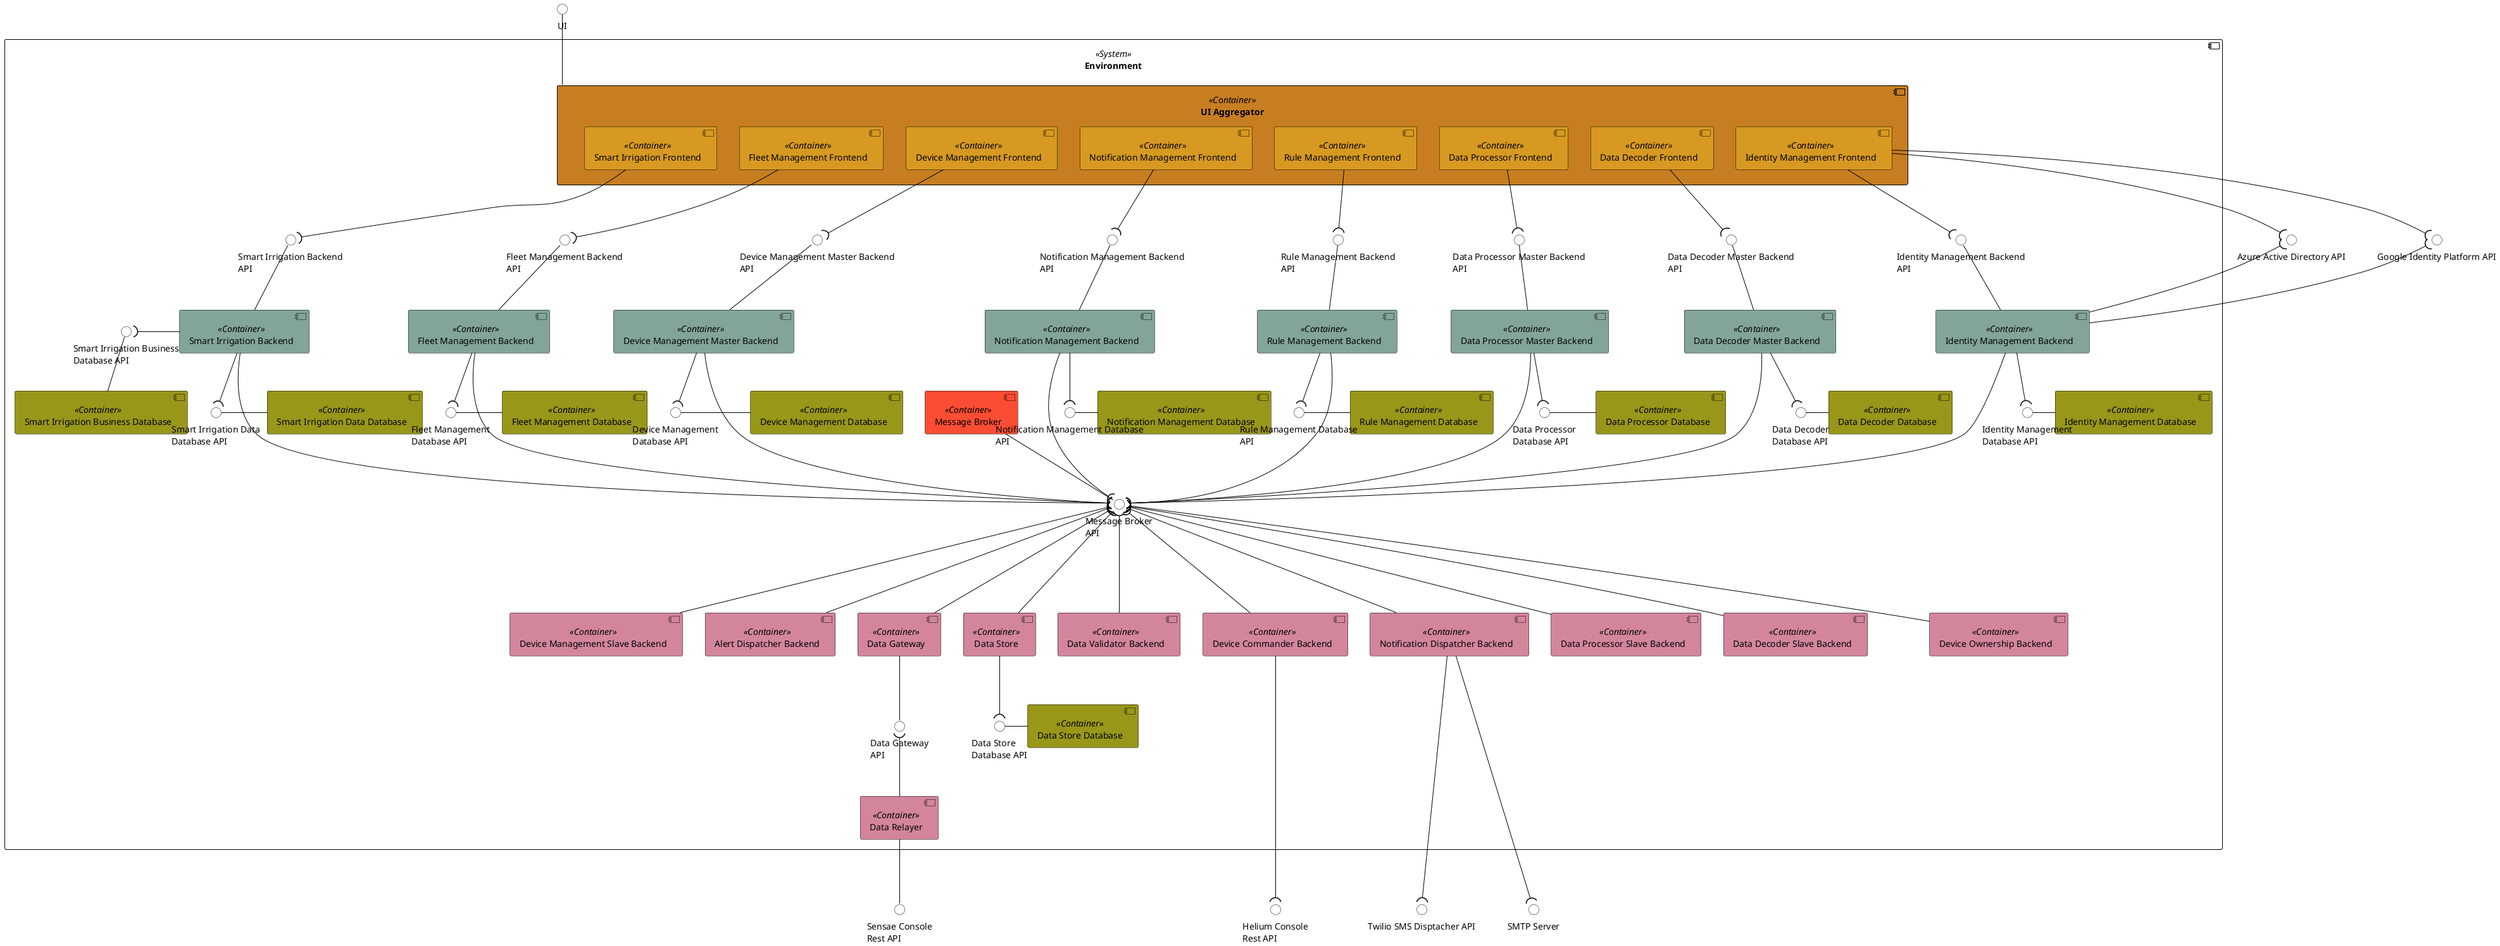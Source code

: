 @startuml logical-view-level2-color

skinparam class {
    BackgroundColor Black
    ArrowColor Black
    BorderColor Black
}
skinparam component {
    ArrowColor Black
    BorderColor Black
}
skinparam interface {
    backgroundColor white
    borderColor black
}

skinparam sequenceMessageAlign center
skinparam Shadowing false
skinparam componentStyle uml2
skinparam packageStyle rectangle

interface "UI" as UI

interface "Sensae Console\nRest API" as IN_ENDPOINT
interface "Helium Console\nRest API" as OUT_ENDPOINT

interface "Twilio SMS Disptacher API" as SMS_ENDPOINT
interface "SMTP Server" as SMTP_ENDPOINT

interface "Azure Active Directory API" as AUTH_ENDPOINT
interface "Google Identity Platform API" as GOOGLE_ENDPOINT

component "Environment" <<System>> {
    component "UI Aggregator" as UIAG <<Container>> #c77e21 {
        component "Fleet Management Frontend" as LTF <<Container>> #d79921
        component "Smart Irrigation Frontend" as SIF <<Container>> #d79921
        component "Device Management Frontend" as DRF <<Container>> #d79921
        component "Data Processor Frontend" as DPF <<Container>> #d79921
        component "Data Decoder Frontend" as DDF <<Container>> #d79921
        component "Identity Management Frontend" as IAMF <<Container>> #d79921
        component "Rule Management Frontend" as RULE_MAN_FRONT <<Container>> #d79921
        component "Notification Management Frontend" as NOTIF_MAN_FRONT <<Container>> #d79921
    }
    component "Message Broker" as MB <<Container>> #fb4d34

    component "Fleet Management Backend" as LTB <<Container>> #83a598
    component "Smart Irrigation Backend" as SIB <<Container>> #83a598
    component "Device Management Master Backend" as DRB <<Container>> #83a598
    component "Device Management Slave Backend" as DRSB <<Container>> #d3869b
    component "Data Gateway" as DDG <<Container>> #d3869b
    component "Data Relayer" as DR <<Container>> #d3869b
    component "Data Processor Slave Backend" as DPSB <<Container>> #d3869b
    component "Data Processor Master Backend" as DPB <<Container>> #83a598
    component "Data Decoder Slave Backend" as DDSB <<Container>> #d3869b
    component "Data Decoder Master Backend" as DDB <<Container>> #83a598
    component "Data Validator Backend" as DVB <<Container>> #d3869b
    component "Device Management Database" as DRDB <<Container>> #98971a
    component "Data Processor Database" as DPDB <<Container>> #98971a
    component "Data Decoder Database" as DDDB <<Container>> #98971a
    component "Identity Management Database" as IAMDB <<Container>> #98971a
    component "Data Store" as DS <<Container>> #d3869b
    component "Fleet Management Database" as QUESTDB <<Container>> #98971a
    component "Data Store Database" as MONGODB <<Container>> #98971a
    component "Smart Irrigation Data Database" as SIDDB <<Container>> #98971a
    component "Smart Irrigation Business Database" as SIBDB <<Container>> #98971a
    component "Identity Management Backend" as IAMB <<Container>> #83a598
    component "Device Ownership Backend" as IAMSB <<Container>> #d3869b
    component "Device Commander Backend" as DCB <<Container>> #d3869b

    component "Rule Management Backend" as RULE_MAN_BACK <<Container>> #83a598
    component "Rule Management Database" as RULE_MAN_DB <<Container>> #98971a
    component "Alert Dispatcher Backend" as ALERT_BACK <<Container>>  #d3869b

    component "Notification Management Backend" as NOTIF_MAN_BACK <<Container>> #83a598
    component "Notification Management Database" as NOTIF_MAN_DB <<Container>> #98971a
    component "Notification Dispatcher Backend" as NOTIF_BACK <<Container>>  #d3869b

    interface "Message Broker\nAPI" as MB_API
    interface "Fleet Management Backend\nAPI" as LTB_API
    interface "Smart Irrigation Backend\nAPI" as SIB_API
    interface "Device Management Master Backend\nAPI" as DRB_API
    interface "Data Processor Master Backend\nAPI" as DPB_API
    interface "Data Decoder Master Backend\nAPI" as DDMB_API
    interface "Device Management\nDatabase API" as DRDB_API
    interface "Data Processor\nDatabase API" as DPDB_API
    interface "Data Decoder\nDatabase API" as DDDB_API
    interface "Identity Management\nDatabase API" as IAMDB_API
    interface "Fleet Management\nDatabase API" as QUESTDB_API
    interface "Data Store\nDatabase API" as MONGODB_API
    interface "Smart Irrigation Data\nDatabase API" as SIDDB_API
    interface "Smart Irrigation Business\nDatabase API" as SIBDB_API
    interface "Data Gateway\nAPI" as DDG_API
    interface "Identity Management Backend\nAPI" as IAMB_API
    interface "Rule Management Backend\nAPI" as RULE_MAN_BACK_API
    interface "Rule Management Database\nAPI" as RULE_MAN_DB_API
    interface "Notification Management Backend\nAPI" as NOTIF_MAN_BACK_API
    interface "Notification Management Database\nAPI" as NOTIF_MAN_DB_API

    LTB --( QUESTDB_API
    RULE_MAN_BACK --( RULE_MAN_DB_API
    NOTIF_MAN_BACK --( NOTIF_MAN_DB_API
    SIB --( SIDDB_API
    SIBDB_API )- SIB
    DS --( MONGODB_API
    DDG -- DDG_API
    DPB_API -- DPB
    DDMB_API -- DDB
    DRB_API -- DRB
    MB -- MB_API
    DRDB_API - DRDB
    DPDB_API - DPDB
    DDDB_API - DDDB
    IAMDB_API - IAMDB
    RULE_MAN_BACK_API -- RULE_MAN_BACK
    NOTIF_MAN_BACK_API -- NOTIF_MAN_BACK
    LTB_API -- LTB
    SIB_API -- SIB
    IAMB_API -- IAMB
    UI -- UIAG
    MONGODB_API - MONGODB
    QUESTDB_API - QUESTDB
    RULE_MAN_DB_API - RULE_MAN_DB
    NOTIF_MAN_DB_API - NOTIF_MAN_DB
    SIDDB_API - SIDDB
    SIBDB_API -- SIBDB
    DRB --( DRDB_API
    DRDB_API )-[hidden]- DRSB
    DPB --( DPDB_API
    DDB --( DDDB_API
    DPDB_API )-[hidden]- DPSB
    DDDB_API )-[hidden]- DDSB
    IAMB --( IAMDB_API
    IAMDB_API )-[hidden]- IAMSB
    LTF --( LTB_API
    SIF --( SIB_API
    DPF --( DPB_API
    DDF --( DDMB_API
    DRF --( DRB_API
    IAMF --( IAMB_API
    RULE_MAN_FRONT --( RULE_MAN_BACK_API
    NOTIF_MAN_FRONT --( NOTIF_MAN_BACK_API

    LTB ---( MB_API
    SIB ---( MB_API
    DRB ---( MB_API
    DPB ---( MB_API
    DDB ---( MB_API
    IAMB ---( MB_API
    RULE_MAN_BACK ---( MB_API
    NOTIF_MAN_BACK ---( MB_API
    MB_API )--- DS
    MB_API )--- DDG
    MB_API )--- DVB
    MB_API )--- DRSB
    MB_API )--- DPSB
    MB_API )--- DDSB
    MB_API )--- IAMSB
    MB_API )--- DCB
    MB_API )--- ALERT_BACK
    MB_API )--- NOTIF_BACK

    DR -- IN_ENDPOINT
    DDG_API )-- DR
    DCB ----( OUT_ENDPOINT
    IAMF --( AUTH_ENDPOINT
    AUTH_ENDPOINT )-- IAMB
    IAMF --( GOOGLE_ENDPOINT
    GOOGLE_ENDPOINT )-- IAMB

    NOTIF_BACK ----( SMS_ENDPOINT
    NOTIF_BACK ----( SMTP_ENDPOINT

    IAMB --[hidden]- IAMSB
    DRB --[hidden]- DRSB
    DDB --[hidden]- DDSB
    DPB --[hidden]- DPSB

    LTF -[hidden] DRF
    SIF -[hidden] LTF
    LTB -[hidden] DRB
    SIB -[hidden] LTB

    DRDB -[hidden] MB
}

@enduml
